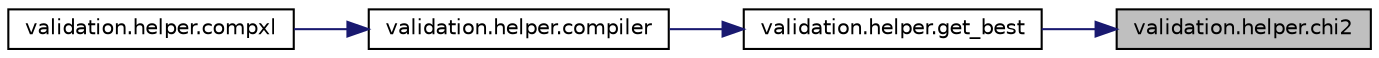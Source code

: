 digraph "validation.helper.chi2"
{
 // INTERACTIVE_SVG=YES
 // LATEX_PDF_SIZE
  edge [fontname="Helvetica",fontsize="10",labelfontname="Helvetica",labelfontsize="10"];
  node [fontname="Helvetica",fontsize="10",shape=record];
  rankdir="RL";
  Node1 [label="validation.helper.chi2",height=0.2,width=0.4,color="black", fillcolor="grey75", style="filled", fontcolor="black",tooltip=" "];
  Node1 -> Node2 [dir="back",color="midnightblue",fontsize="10",style="solid",fontname="Helvetica"];
  Node2 [label="validation.helper.get_best",height=0.2,width=0.4,color="black", fillcolor="white", style="filled",URL="$namespacevalidation_1_1helper.html#a38ef08d77af4d3ae70e70b036d4248f2",tooltip=" "];
  Node2 -> Node3 [dir="back",color="midnightblue",fontsize="10",style="solid",fontname="Helvetica"];
  Node3 [label="validation.helper.compiler",height=0.2,width=0.4,color="black", fillcolor="white", style="filled",URL="$namespacevalidation_1_1helper.html#a46d5b2543b76dfa5ed94e698ee11dee8",tooltip=" "];
  Node3 -> Node4 [dir="back",color="midnightblue",fontsize="10",style="solid",fontname="Helvetica"];
  Node4 [label="validation.helper.compxl",height=0.2,width=0.4,color="black", fillcolor="white", style="filled",URL="$namespacevalidation_1_1helper.html#a1cb91b1b03cee9d56e53f56b8cc9b9e8",tooltip=" "];
}
